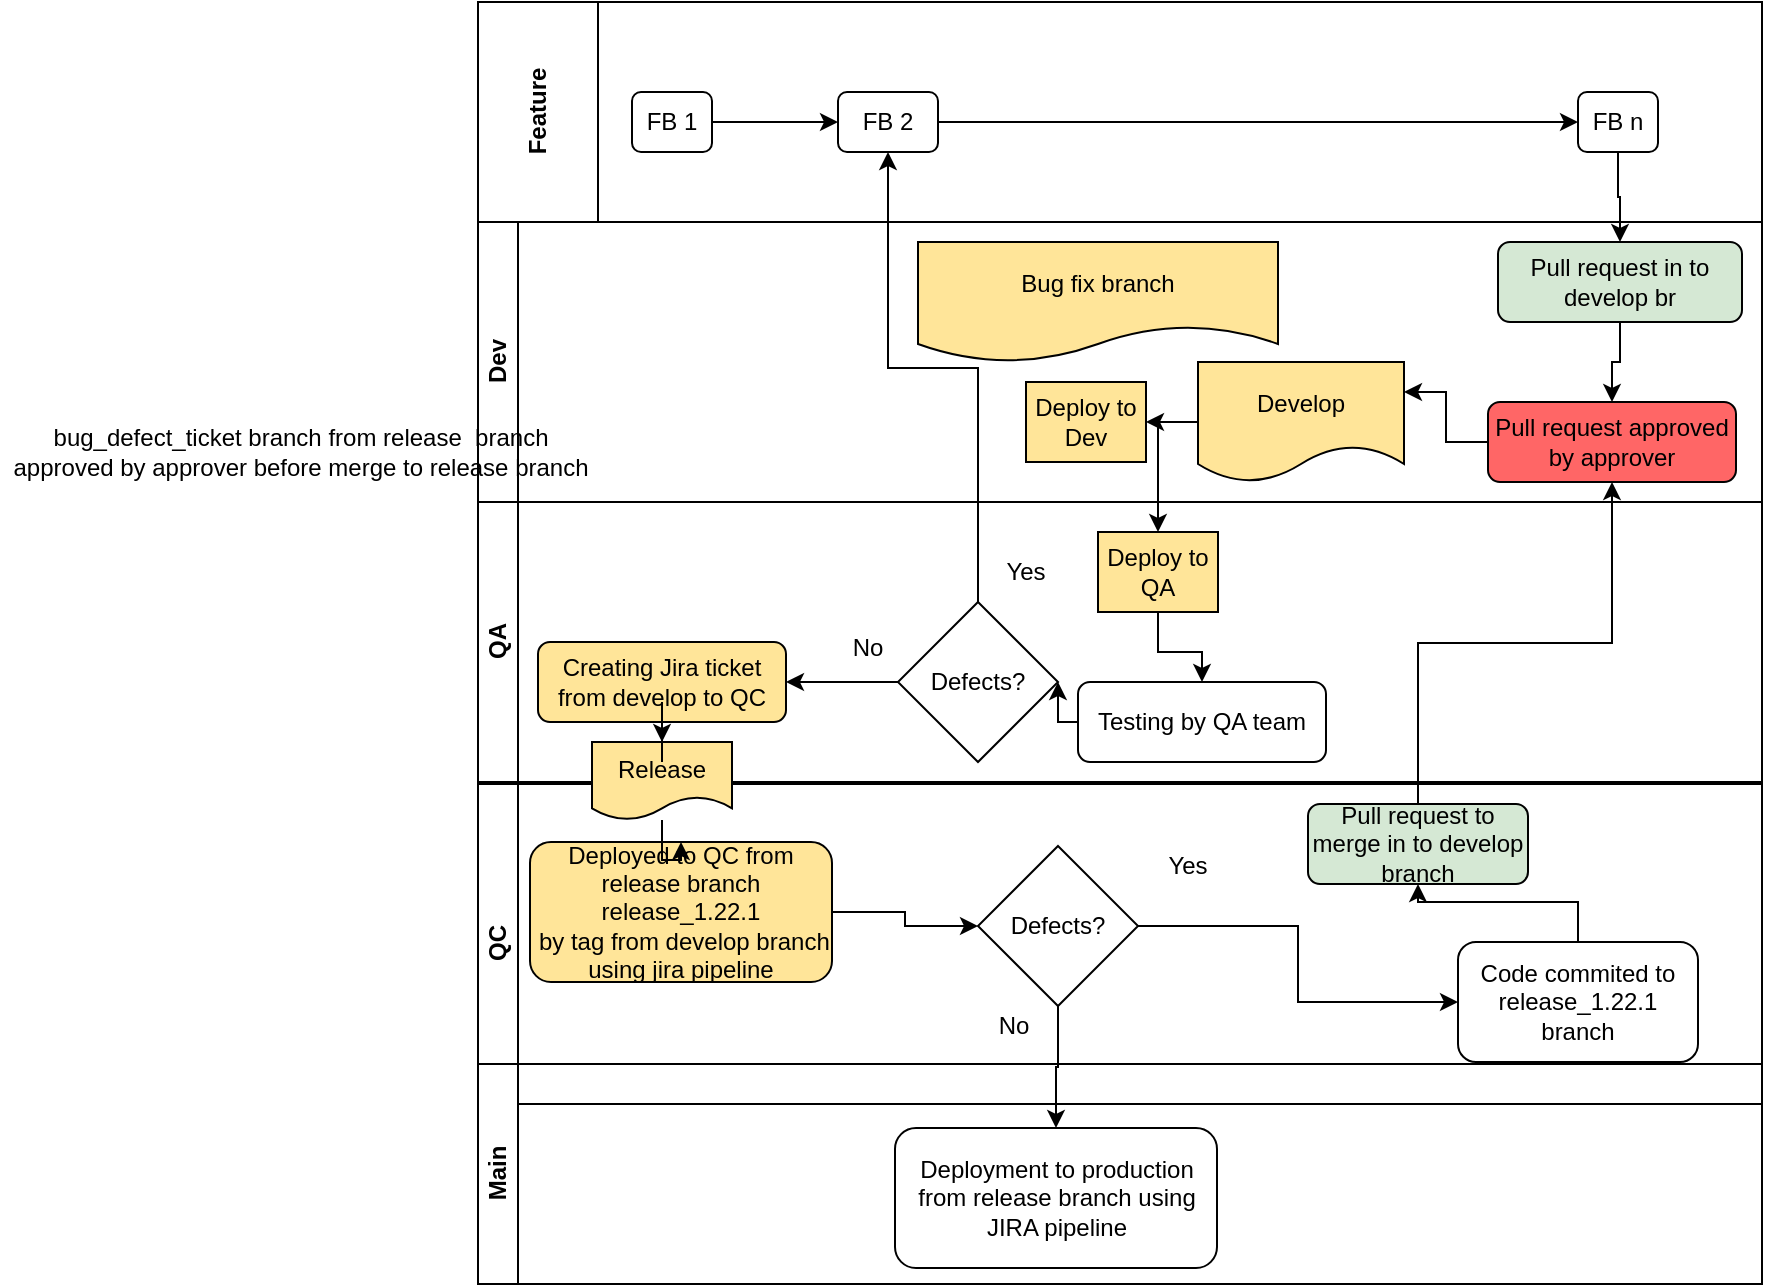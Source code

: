 <mxfile version="16.4.8" type="github">
  <diagram id="prtHgNgQTEPvFCAcTncT" name="Page-1">
    <mxGraphModel dx="1849" dy="436" grid="1" gridSize="10" guides="1" tooltips="1" connect="1" arrows="1" fold="1" page="1" pageScale="1" pageWidth="827" pageHeight="1169" math="0" shadow="0">
      <root>
        <mxCell id="0" />
        <mxCell id="1" parent="0" />
        <mxCell id="e6RM8zcjZl27dZEvu9x_-43" value="QA" style="swimlane;html=1;startSize=20;horizontal=0;" parent="1" vertex="1">
          <mxGeometry x="140" y="570" width="642" height="140" as="geometry" />
        </mxCell>
        <mxCell id="Ze_zquSllx-PzFtZsT5g-13" style="edgeStyle=orthogonalEdgeStyle;rounded=0;orthogonalLoop=1;jettySize=auto;html=1;exitX=0;exitY=0.5;exitDx=0;exitDy=0;entryX=1;entryY=0.5;entryDx=0;entryDy=0;" edge="1" parent="e6RM8zcjZl27dZEvu9x_-43" source="e6RM8zcjZl27dZEvu9x_-50" target="Ze_zquSllx-PzFtZsT5g-9">
          <mxGeometry relative="1" as="geometry" />
        </mxCell>
        <mxCell id="e6RM8zcjZl27dZEvu9x_-50" value="Testing by QA team" style="rounded=1;whiteSpace=wrap;html=1;" parent="e6RM8zcjZl27dZEvu9x_-43" vertex="1">
          <mxGeometry x="300" y="90" width="124" height="40" as="geometry" />
        </mxCell>
        <mxCell id="e6RM8zcjZl27dZEvu9x_-51" value="Creating Jira ticket from develop to QC" style="rounded=1;whiteSpace=wrap;html=1;fillColor=#FFE599;" parent="e6RM8zcjZl27dZEvu9x_-43" vertex="1">
          <mxGeometry x="30" y="70" width="124" height="40" as="geometry" />
        </mxCell>
        <mxCell id="Ze_zquSllx-PzFtZsT5g-11" style="edgeStyle=orthogonalEdgeStyle;rounded=0;orthogonalLoop=1;jettySize=auto;html=1;exitX=0;exitY=0.5;exitDx=0;exitDy=0;entryX=1;entryY=0.5;entryDx=0;entryDy=0;" edge="1" parent="e6RM8zcjZl27dZEvu9x_-43" source="Ze_zquSllx-PzFtZsT5g-9" target="e6RM8zcjZl27dZEvu9x_-51">
          <mxGeometry relative="1" as="geometry" />
        </mxCell>
        <mxCell id="Ze_zquSllx-PzFtZsT5g-9" value="Defects?" style="rhombus;whiteSpace=wrap;html=1;" vertex="1" parent="e6RM8zcjZl27dZEvu9x_-43">
          <mxGeometry x="210" y="50" width="80" height="80" as="geometry" />
        </mxCell>
        <mxCell id="Ze_zquSllx-PzFtZsT5g-14" value="No" style="text;html=1;strokeColor=none;fillColor=none;align=center;verticalAlign=middle;whiteSpace=wrap;rounded=0;" vertex="1" parent="e6RM8zcjZl27dZEvu9x_-43">
          <mxGeometry x="180" y="65" width="30" height="15" as="geometry" />
        </mxCell>
        <mxCell id="Ze_zquSllx-PzFtZsT5g-15" value="Yes" style="text;html=1;strokeColor=none;fillColor=none;align=center;verticalAlign=middle;whiteSpace=wrap;rounded=0;" vertex="1" parent="e6RM8zcjZl27dZEvu9x_-43">
          <mxGeometry x="254" y="24.5" width="40" height="20" as="geometry" />
        </mxCell>
        <mxCell id="Ze_zquSllx-PzFtZsT5g-27" style="edgeStyle=orthogonalEdgeStyle;rounded=0;orthogonalLoop=1;jettySize=auto;html=1;exitX=0.5;exitY=1;exitDx=0;exitDy=0;entryX=0.5;entryY=0;entryDx=0;entryDy=0;" edge="1" parent="e6RM8zcjZl27dZEvu9x_-43" source="Ze_zquSllx-PzFtZsT5g-23" target="e6RM8zcjZl27dZEvu9x_-50">
          <mxGeometry relative="1" as="geometry" />
        </mxCell>
        <mxCell id="Ze_zquSllx-PzFtZsT5g-23" value="Deploy to QA" style="rounded=0;whiteSpace=wrap;html=1;fillColor=#FFE599;" vertex="1" parent="e6RM8zcjZl27dZEvu9x_-43">
          <mxGeometry x="310" y="15" width="60" height="40" as="geometry" />
        </mxCell>
        <mxCell id="e6RM8zcjZl27dZEvu9x_-45" value="Dev" style="swimlane;html=1;startSize=20;horizontal=0;" parent="1" vertex="1">
          <mxGeometry x="140" y="430" width="642" height="140" as="geometry" />
        </mxCell>
        <mxCell id="e6RM8zcjZl27dZEvu9x_-46" value="" style="edgeStyle=orthogonalEdgeStyle;rounded=0;orthogonalLoop=1;jettySize=auto;html=1;" parent="e6RM8zcjZl27dZEvu9x_-45" source="e6RM8zcjZl27dZEvu9x_-47" target="e6RM8zcjZl27dZEvu9x_-49" edge="1">
          <mxGeometry relative="1" as="geometry" />
        </mxCell>
        <mxCell id="e6RM8zcjZl27dZEvu9x_-47" value="Pull request in to develop br" style="rounded=1;whiteSpace=wrap;html=1;fillColor=#D5E8D4;" parent="e6RM8zcjZl27dZEvu9x_-45" vertex="1">
          <mxGeometry x="510" y="10" width="122" height="40" as="geometry" />
        </mxCell>
        <mxCell id="Ze_zquSllx-PzFtZsT5g-24" style="edgeStyle=orthogonalEdgeStyle;rounded=0;orthogonalLoop=1;jettySize=auto;html=1;exitX=0;exitY=0.5;exitDx=0;exitDy=0;entryX=1;entryY=0.25;entryDx=0;entryDy=0;" edge="1" parent="e6RM8zcjZl27dZEvu9x_-45" source="e6RM8zcjZl27dZEvu9x_-49" target="Ze_zquSllx-PzFtZsT5g-17">
          <mxGeometry relative="1" as="geometry" />
        </mxCell>
        <mxCell id="e6RM8zcjZl27dZEvu9x_-49" value="Pull request approved by approver" style="rounded=1;whiteSpace=wrap;html=1;fillColor=#FF6666;" parent="e6RM8zcjZl27dZEvu9x_-45" vertex="1">
          <mxGeometry x="505" y="90" width="124" height="40" as="geometry" />
        </mxCell>
        <mxCell id="Ze_zquSllx-PzFtZsT5g-28" style="edgeStyle=orthogonalEdgeStyle;rounded=0;orthogonalLoop=1;jettySize=auto;html=1;exitX=0;exitY=0.5;exitDx=0;exitDy=0;" edge="1" parent="e6RM8zcjZl27dZEvu9x_-45" source="Ze_zquSllx-PzFtZsT5g-17" target="Ze_zquSllx-PzFtZsT5g-22">
          <mxGeometry relative="1" as="geometry" />
        </mxCell>
        <mxCell id="Ze_zquSllx-PzFtZsT5g-17" value="Develop" style="shape=document;whiteSpace=wrap;html=1;boundedLbl=1;fillColor=#FFE599;" vertex="1" parent="e6RM8zcjZl27dZEvu9x_-45">
          <mxGeometry x="360" y="70" width="103" height="60" as="geometry" />
        </mxCell>
        <mxCell id="Ze_zquSllx-PzFtZsT5g-22" value="Deploy to Dev" style="rounded=0;whiteSpace=wrap;html=1;fillColor=#FFE599;" vertex="1" parent="e6RM8zcjZl27dZEvu9x_-45">
          <mxGeometry x="274" y="80" width="60" height="40" as="geometry" />
        </mxCell>
        <mxCell id="Ze_zquSllx-PzFtZsT5g-32" value="Bug fix branch" style="shape=document;whiteSpace=wrap;html=1;boundedLbl=1;fillColor=#FFE599;" vertex="1" parent="e6RM8zcjZl27dZEvu9x_-45">
          <mxGeometry x="220" y="10" width="180" height="60" as="geometry" />
        </mxCell>
        <mxCell id="e6RM8zcjZl27dZEvu9x_-55" value="Feature" style="swimlane;html=1;startSize=60;horizontal=0;" parent="1" vertex="1">
          <mxGeometry x="140" y="320" width="642" height="110" as="geometry">
            <mxRectangle x="140" y="320" width="30" height="120" as="alternateBounds" />
          </mxGeometry>
        </mxCell>
        <mxCell id="e6RM8zcjZl27dZEvu9x_-56" value="" style="edgeStyle=orthogonalEdgeStyle;rounded=0;orthogonalLoop=1;jettySize=auto;html=1;" parent="e6RM8zcjZl27dZEvu9x_-55" source="e6RM8zcjZl27dZEvu9x_-57" target="e6RM8zcjZl27dZEvu9x_-59" edge="1">
          <mxGeometry relative="1" as="geometry" />
        </mxCell>
        <mxCell id="e6RM8zcjZl27dZEvu9x_-57" value="FB 1" style="rounded=1;whiteSpace=wrap;html=1;" parent="e6RM8zcjZl27dZEvu9x_-55" vertex="1">
          <mxGeometry x="77" y="45" width="40" height="30" as="geometry" />
        </mxCell>
        <mxCell id="e6RM8zcjZl27dZEvu9x_-58" style="edgeStyle=orthogonalEdgeStyle;rounded=0;orthogonalLoop=1;jettySize=auto;html=1;entryX=0;entryY=0.5;entryDx=0;entryDy=0;" parent="e6RM8zcjZl27dZEvu9x_-55" source="e6RM8zcjZl27dZEvu9x_-59" target="e6RM8zcjZl27dZEvu9x_-60" edge="1">
          <mxGeometry relative="1" as="geometry" />
        </mxCell>
        <mxCell id="e6RM8zcjZl27dZEvu9x_-59" value="FB 2" style="rounded=1;whiteSpace=wrap;html=1;" parent="e6RM8zcjZl27dZEvu9x_-55" vertex="1">
          <mxGeometry x="180" y="45" width="50" height="30" as="geometry" />
        </mxCell>
        <mxCell id="e6RM8zcjZl27dZEvu9x_-60" value="FB n" style="rounded=1;whiteSpace=wrap;html=1;" parent="e6RM8zcjZl27dZEvu9x_-55" vertex="1">
          <mxGeometry x="550" y="45" width="40" height="30" as="geometry" />
        </mxCell>
        <mxCell id="e6RM8zcjZl27dZEvu9x_-61" value="" style="edgeStyle=orthogonalEdgeStyle;rounded=0;orthogonalLoop=1;jettySize=auto;html=1;" parent="1" source="e6RM8zcjZl27dZEvu9x_-60" target="e6RM8zcjZl27dZEvu9x_-47" edge="1">
          <mxGeometry relative="1" as="geometry" />
        </mxCell>
        <mxCell id="e6RM8zcjZl27dZEvu9x_-62" value="QC" style="swimlane;html=1;startSize=20;horizontal=0;" parent="1" vertex="1">
          <mxGeometry x="140" y="711" width="642" height="160" as="geometry" />
        </mxCell>
        <mxCell id="Ze_zquSllx-PzFtZsT5g-2" style="edgeStyle=orthogonalEdgeStyle;rounded=0;orthogonalLoop=1;jettySize=auto;html=1;exitX=1;exitY=0.5;exitDx=0;exitDy=0;entryX=0;entryY=0.5;entryDx=0;entryDy=0;" edge="1" parent="e6RM8zcjZl27dZEvu9x_-62" source="e6RM8zcjZl27dZEvu9x_-63" target="e6RM8zcjZl27dZEvu9x_-68">
          <mxGeometry relative="1" as="geometry" />
        </mxCell>
        <mxCell id="e6RM8zcjZl27dZEvu9x_-63" value="Deployed to QC from release branch release_1.22.1&lt;br&gt;&amp;nbsp;by tag from develop branch using jira pipeline" style="rounded=1;whiteSpace=wrap;html=1;fillColor=#FFE599;" parent="e6RM8zcjZl27dZEvu9x_-62" vertex="1">
          <mxGeometry x="26" y="29" width="151" height="70" as="geometry" />
        </mxCell>
        <mxCell id="Ze_zquSllx-PzFtZsT5g-4" style="edgeStyle=orthogonalEdgeStyle;rounded=0;orthogonalLoop=1;jettySize=auto;html=1;exitX=1;exitY=0.5;exitDx=0;exitDy=0;entryX=0;entryY=0.5;entryDx=0;entryDy=0;" edge="1" parent="e6RM8zcjZl27dZEvu9x_-62" source="e6RM8zcjZl27dZEvu9x_-68" target="Ze_zquSllx-PzFtZsT5g-3">
          <mxGeometry relative="1" as="geometry" />
        </mxCell>
        <mxCell id="e6RM8zcjZl27dZEvu9x_-68" value="Defects?" style="rhombus;whiteSpace=wrap;html=1;" parent="e6RM8zcjZl27dZEvu9x_-62" vertex="1">
          <mxGeometry x="250" y="31" width="80" height="80" as="geometry" />
        </mxCell>
        <mxCell id="Ze_zquSllx-PzFtZsT5g-1" value="No" style="text;html=1;strokeColor=none;fillColor=none;align=center;verticalAlign=middle;whiteSpace=wrap;rounded=0;" vertex="1" parent="e6RM8zcjZl27dZEvu9x_-62">
          <mxGeometry x="248" y="111" width="40" height="20" as="geometry" />
        </mxCell>
        <mxCell id="Ze_zquSllx-PzFtZsT5g-7" value="" style="edgeStyle=orthogonalEdgeStyle;rounded=0;orthogonalLoop=1;jettySize=auto;html=1;" edge="1" parent="e6RM8zcjZl27dZEvu9x_-62" source="Ze_zquSllx-PzFtZsT5g-3" target="Ze_zquSllx-PzFtZsT5g-6">
          <mxGeometry relative="1" as="geometry" />
        </mxCell>
        <mxCell id="Ze_zquSllx-PzFtZsT5g-3" value="Code commited to release_1.22.1 branch" style="rounded=1;whiteSpace=wrap;html=1;" vertex="1" parent="e6RM8zcjZl27dZEvu9x_-62">
          <mxGeometry x="490" y="79" width="120" height="60" as="geometry" />
        </mxCell>
        <mxCell id="Ze_zquSllx-PzFtZsT5g-5" value="Yes" style="text;html=1;strokeColor=none;fillColor=none;align=center;verticalAlign=middle;whiteSpace=wrap;rounded=0;" vertex="1" parent="e6RM8zcjZl27dZEvu9x_-62">
          <mxGeometry x="330" y="31" width="50" height="20" as="geometry" />
        </mxCell>
        <mxCell id="Ze_zquSllx-PzFtZsT5g-6" value="Pull request to merge in to develop branch" style="rounded=1;whiteSpace=wrap;html=1;fillColor=#D5E8D4;" vertex="1" parent="e6RM8zcjZl27dZEvu9x_-62">
          <mxGeometry x="415" y="10" width="110" height="40" as="geometry" />
        </mxCell>
        <mxCell id="e6RM8zcjZl27dZEvu9x_-66" value="Main" style="swimlane;html=1;startSize=20;horizontal=0;" parent="1" vertex="1">
          <mxGeometry x="140" y="851" width="642" height="110" as="geometry" />
        </mxCell>
        <mxCell id="e6RM8zcjZl27dZEvu9x_-67" value="Deployment to production from release branch using JIRA pipeline" style="rounded=1;whiteSpace=wrap;html=1;" parent="e6RM8zcjZl27dZEvu9x_-66" vertex="1">
          <mxGeometry x="208.5" y="32" width="161" height="70" as="geometry" />
        </mxCell>
        <mxCell id="e6RM8zcjZl27dZEvu9x_-77" style="edgeStyle=orthogonalEdgeStyle;rounded=0;orthogonalLoop=1;jettySize=auto;html=1;" parent="1" source="e6RM8zcjZl27dZEvu9x_-68" target="e6RM8zcjZl27dZEvu9x_-67" edge="1">
          <mxGeometry relative="1" as="geometry" />
        </mxCell>
        <mxCell id="e6RM8zcjZl27dZEvu9x_-74" value="" style="edgeStyle=orthogonalEdgeStyle;rounded=0;orthogonalLoop=1;jettySize=auto;html=1;entryX=0.5;entryY=0;entryDx=0;entryDy=0;startArrow=none;" parent="1" source="Ze_zquSllx-PzFtZsT5g-31" target="e6RM8zcjZl27dZEvu9x_-63" edge="1">
          <mxGeometry relative="1" as="geometry">
            <mxPoint x="402" y="680" as="targetPoint" />
          </mxGeometry>
        </mxCell>
        <mxCell id="Ze_zquSllx-PzFtZsT5g-8" style="edgeStyle=orthogonalEdgeStyle;rounded=0;orthogonalLoop=1;jettySize=auto;html=1;exitX=0.5;exitY=0;exitDx=0;exitDy=0;" edge="1" parent="1" source="Ze_zquSllx-PzFtZsT5g-6" target="e6RM8zcjZl27dZEvu9x_-49">
          <mxGeometry relative="1" as="geometry" />
        </mxCell>
        <mxCell id="Ze_zquSllx-PzFtZsT5g-12" style="edgeStyle=orthogonalEdgeStyle;rounded=0;orthogonalLoop=1;jettySize=auto;html=1;exitX=0.5;exitY=0;exitDx=0;exitDy=0;entryX=0.5;entryY=1;entryDx=0;entryDy=0;" edge="1" parent="1" source="Ze_zquSllx-PzFtZsT5g-9" target="e6RM8zcjZl27dZEvu9x_-59">
          <mxGeometry relative="1" as="geometry">
            <Array as="points">
              <mxPoint x="390" y="503" />
              <mxPoint x="345" y="503" />
            </Array>
          </mxGeometry>
        </mxCell>
        <mxCell id="Ze_zquSllx-PzFtZsT5g-29" style="edgeStyle=orthogonalEdgeStyle;rounded=0;orthogonalLoop=1;jettySize=auto;html=1;exitX=0;exitY=0.5;exitDx=0;exitDy=0;entryX=0.5;entryY=0;entryDx=0;entryDy=0;" edge="1" parent="1" source="Ze_zquSllx-PzFtZsT5g-17" target="Ze_zquSllx-PzFtZsT5g-23">
          <mxGeometry relative="1" as="geometry" />
        </mxCell>
        <mxCell id="Ze_zquSllx-PzFtZsT5g-31" value="Release" style="shape=document;whiteSpace=wrap;html=1;boundedLbl=1;fillColor=#FFE599;" vertex="1" parent="1">
          <mxGeometry x="197" y="690" width="70" height="39" as="geometry" />
        </mxCell>
        <mxCell id="Ze_zquSllx-PzFtZsT5g-33" value="" style="edgeStyle=orthogonalEdgeStyle;rounded=0;orthogonalLoop=1;jettySize=auto;html=1;entryX=0.5;entryY=0;entryDx=0;entryDy=0;endArrow=none;" edge="1" parent="1" source="e6RM8zcjZl27dZEvu9x_-51" target="Ze_zquSllx-PzFtZsT5g-31">
          <mxGeometry relative="1" as="geometry">
            <mxPoint x="232" y="680" as="sourcePoint" />
            <mxPoint x="241.5" y="740" as="targetPoint" />
          </mxGeometry>
        </mxCell>
        <mxCell id="Ze_zquSllx-PzFtZsT5g-34" value="" style="edgeStyle=orthogonalEdgeStyle;rounded=0;orthogonalLoop=1;jettySize=auto;html=1;" edge="1" parent="1" source="e6RM8zcjZl27dZEvu9x_-51" target="Ze_zquSllx-PzFtZsT5g-31">
          <mxGeometry relative="1" as="geometry" />
        </mxCell>
        <mxCell id="Ze_zquSllx-PzFtZsT5g-36" value="&lt;span&gt;bug_defect_ticket branch from release&amp;nbsp; branch&lt;/span&gt;&lt;br&gt;&lt;span&gt;approved by approver before merge to release branch&lt;/span&gt;" style="text;html=1;resizable=0;autosize=1;align=center;verticalAlign=middle;points=[];fillColor=none;strokeColor=none;rounded=0;" vertex="1" parent="1">
          <mxGeometry x="-99" y="530" width="300" height="30" as="geometry" />
        </mxCell>
      </root>
    </mxGraphModel>
  </diagram>
</mxfile>
